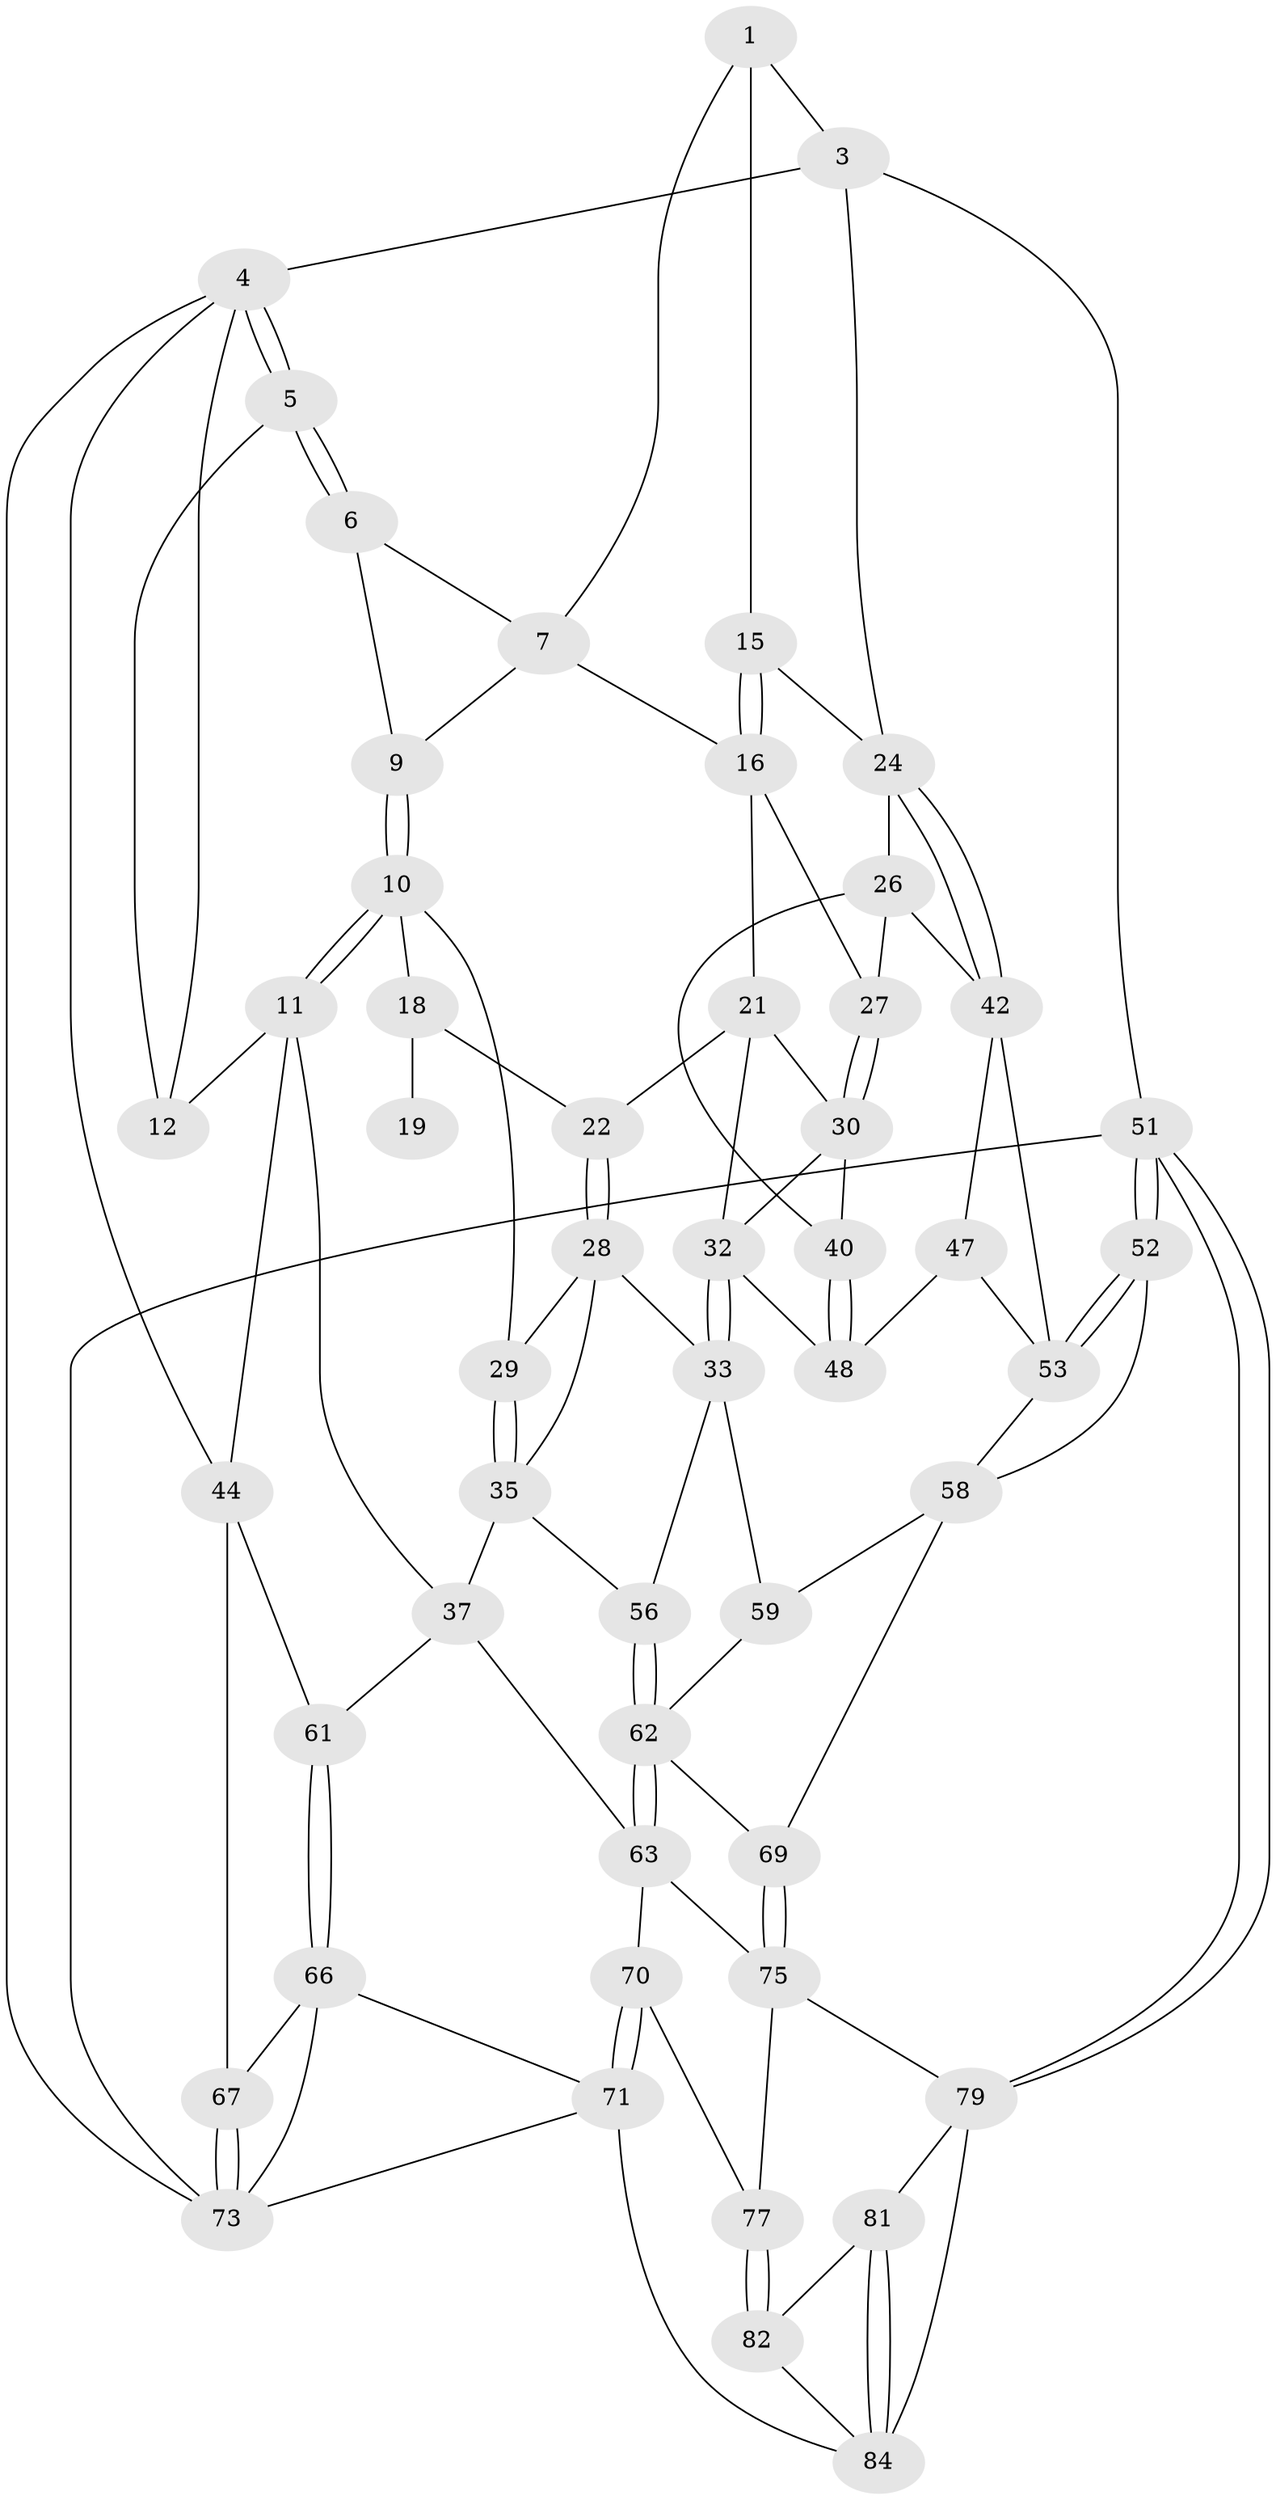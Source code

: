 // original degree distribution, {3: 0.03488372093023256, 5: 0.5, 6: 0.23255813953488372, 4: 0.23255813953488372}
// Generated by graph-tools (version 1.1) at 2025/11/02/27/25 16:11:55]
// undirected, 52 vertices, 114 edges
graph export_dot {
graph [start="1"]
  node [color=gray90,style=filled];
  1 [pos="+0.736096309156307+0",super="+2"];
  3 [pos="+1+0"];
  4 [pos="+0+0",super="+43"];
  5 [pos="+0+0"];
  6 [pos="+0.29850494081405066+0",super="+8"];
  7 [pos="+0.6684411878629359+0.07159391038982957",super="+13"];
  9 [pos="+0.33980732723344287+0.030091616109275045",super="+14"];
  10 [pos="+0.30383035441129325+0.22964006647093144",super="+17"];
  11 [pos="+0.2736125086224534+0.2594057013147815",super="+38"];
  12 [pos="+0.24400741438778525+0.24966859894087953"];
  15 [pos="+0.793265444602804+0.15839820626615803"];
  16 [pos="+0.7075920802801777+0.18432320086850623",super="+20"];
  18 [pos="+0.43407255203825984+0.2278393339261063",super="+23"];
  19 [pos="+0.5368876499609448+0.16526611466131164"];
  21 [pos="+0.6500613636744356+0.2783374929309583",super="+31"];
  22 [pos="+0.5992183693984342+0.2941034238457708"];
  24 [pos="+1+0",super="+25"];
  26 [pos="+0.8537406007625503+0.31825265194903046",super="+39"];
  27 [pos="+0.8255135034292809+0.3141130415939562"];
  28 [pos="+0.572497214697451+0.33322383306394276",super="+34"];
  29 [pos="+0.4504047888408482+0.32471333269301766"];
  30 [pos="+0.7468172915398924+0.41901133965299286",super="+41"];
  32 [pos="+0.6902802842977278+0.5121814256940947",super="+49"];
  33 [pos="+0.6682902627109711+0.5295031829384711",super="+55"];
  35 [pos="+0.5121823589051685+0.4773930969782405",super="+36"];
  37 [pos="+0.369777951948464+0.5013832004782012",super="+60"];
  40 [pos="+0.8943930491865735+0.3656586866481147"];
  42 [pos="+1+0.33493799343837455",super="+46"];
  44 [pos="+0.1030600701370976+0.5014300829861142",super="+45"];
  47 [pos="+1+0.4675289136963635",super="+54"];
  48 [pos="+0.9758372142819106+0.471437552703427",super="+50"];
  51 [pos="+1+1"];
  52 [pos="+1+1"];
  53 [pos="+1+0.8390670134038677",super="+57"];
  56 [pos="+0.519799555687765+0.7082270201957477"];
  58 [pos="+0.7936834949632519+0.6827622144227812",super="+68"];
  59 [pos="+0.7154907833204341+0.646597297687468"];
  61 [pos="+0.2527312780789905+0.6662522936718227"];
  62 [pos="+0.5127079607195104+0.7243839152578958",super="+65"];
  63 [pos="+0.5016366371331404+0.7340356578260351",super="+64"];
  66 [pos="+0.16600839728285477+0.75064640051624",super="+72"];
  67 [pos="+0+0.613869064119774"];
  69 [pos="+0.6924469229084589+0.809540067496474"];
  70 [pos="+0.3098900277889254+0.844004320535626"];
  71 [pos="+0.2358318583688532+0.8671137374073759",super="+86"];
  73 [pos="+0+0.9315878420099989",super="+74"];
  75 [pos="+0.6583112003745405+0.8957765304568122",super="+76"];
  77 [pos="+0.48229482009712243+0.8786111596134873",super="+78"];
  79 [pos="+0.7627523584210281+1",super="+80"];
  81 [pos="+0.49365013037189914+0.9062825406363354"];
  82 [pos="+0.48831511394350874+0.898447300909892",super="+83"];
  84 [pos="+0.3936459146180709+1",super="+85"];
  1 -- 7;
  1 -- 3;
  1 -- 15;
  3 -- 4;
  3 -- 24;
  3 -- 51;
  4 -- 5;
  4 -- 5;
  4 -- 12;
  4 -- 44;
  4 -- 73;
  5 -- 6;
  5 -- 6;
  5 -- 12;
  6 -- 9;
  6 -- 7;
  7 -- 16;
  7 -- 9;
  9 -- 10;
  9 -- 10;
  10 -- 11;
  10 -- 11;
  10 -- 18;
  10 -- 29;
  11 -- 12;
  11 -- 44;
  11 -- 37;
  15 -- 16;
  15 -- 16;
  15 -- 24;
  16 -- 27;
  16 -- 21;
  18 -- 19 [weight=2];
  18 -- 22;
  21 -- 22;
  21 -- 32;
  21 -- 30;
  22 -- 28;
  22 -- 28;
  24 -- 42;
  24 -- 42;
  24 -- 26;
  26 -- 27;
  26 -- 40;
  26 -- 42;
  27 -- 30;
  27 -- 30;
  28 -- 29;
  28 -- 33;
  28 -- 35;
  29 -- 35;
  29 -- 35;
  30 -- 40;
  30 -- 32;
  32 -- 33;
  32 -- 33;
  32 -- 48;
  33 -- 56;
  33 -- 59;
  35 -- 56;
  35 -- 37;
  37 -- 61;
  37 -- 63;
  40 -- 48;
  40 -- 48;
  42 -- 53;
  42 -- 47;
  44 -- 61;
  44 -- 67;
  47 -- 48 [weight=2];
  47 -- 53;
  51 -- 52;
  51 -- 52;
  51 -- 79;
  51 -- 79;
  51 -- 73;
  52 -- 53;
  52 -- 53;
  52 -- 58;
  53 -- 58;
  56 -- 62;
  56 -- 62;
  58 -- 59;
  58 -- 69;
  59 -- 62;
  61 -- 66;
  61 -- 66;
  62 -- 63;
  62 -- 63;
  62 -- 69;
  63 -- 75;
  63 -- 70;
  66 -- 67;
  66 -- 73;
  66 -- 71;
  67 -- 73;
  67 -- 73;
  69 -- 75;
  69 -- 75;
  70 -- 71;
  70 -- 71;
  70 -- 77;
  71 -- 73;
  71 -- 84;
  75 -- 77;
  75 -- 79;
  77 -- 82 [weight=2];
  77 -- 82;
  79 -- 81;
  79 -- 84;
  81 -- 82;
  81 -- 84;
  81 -- 84;
  82 -- 84;
}
